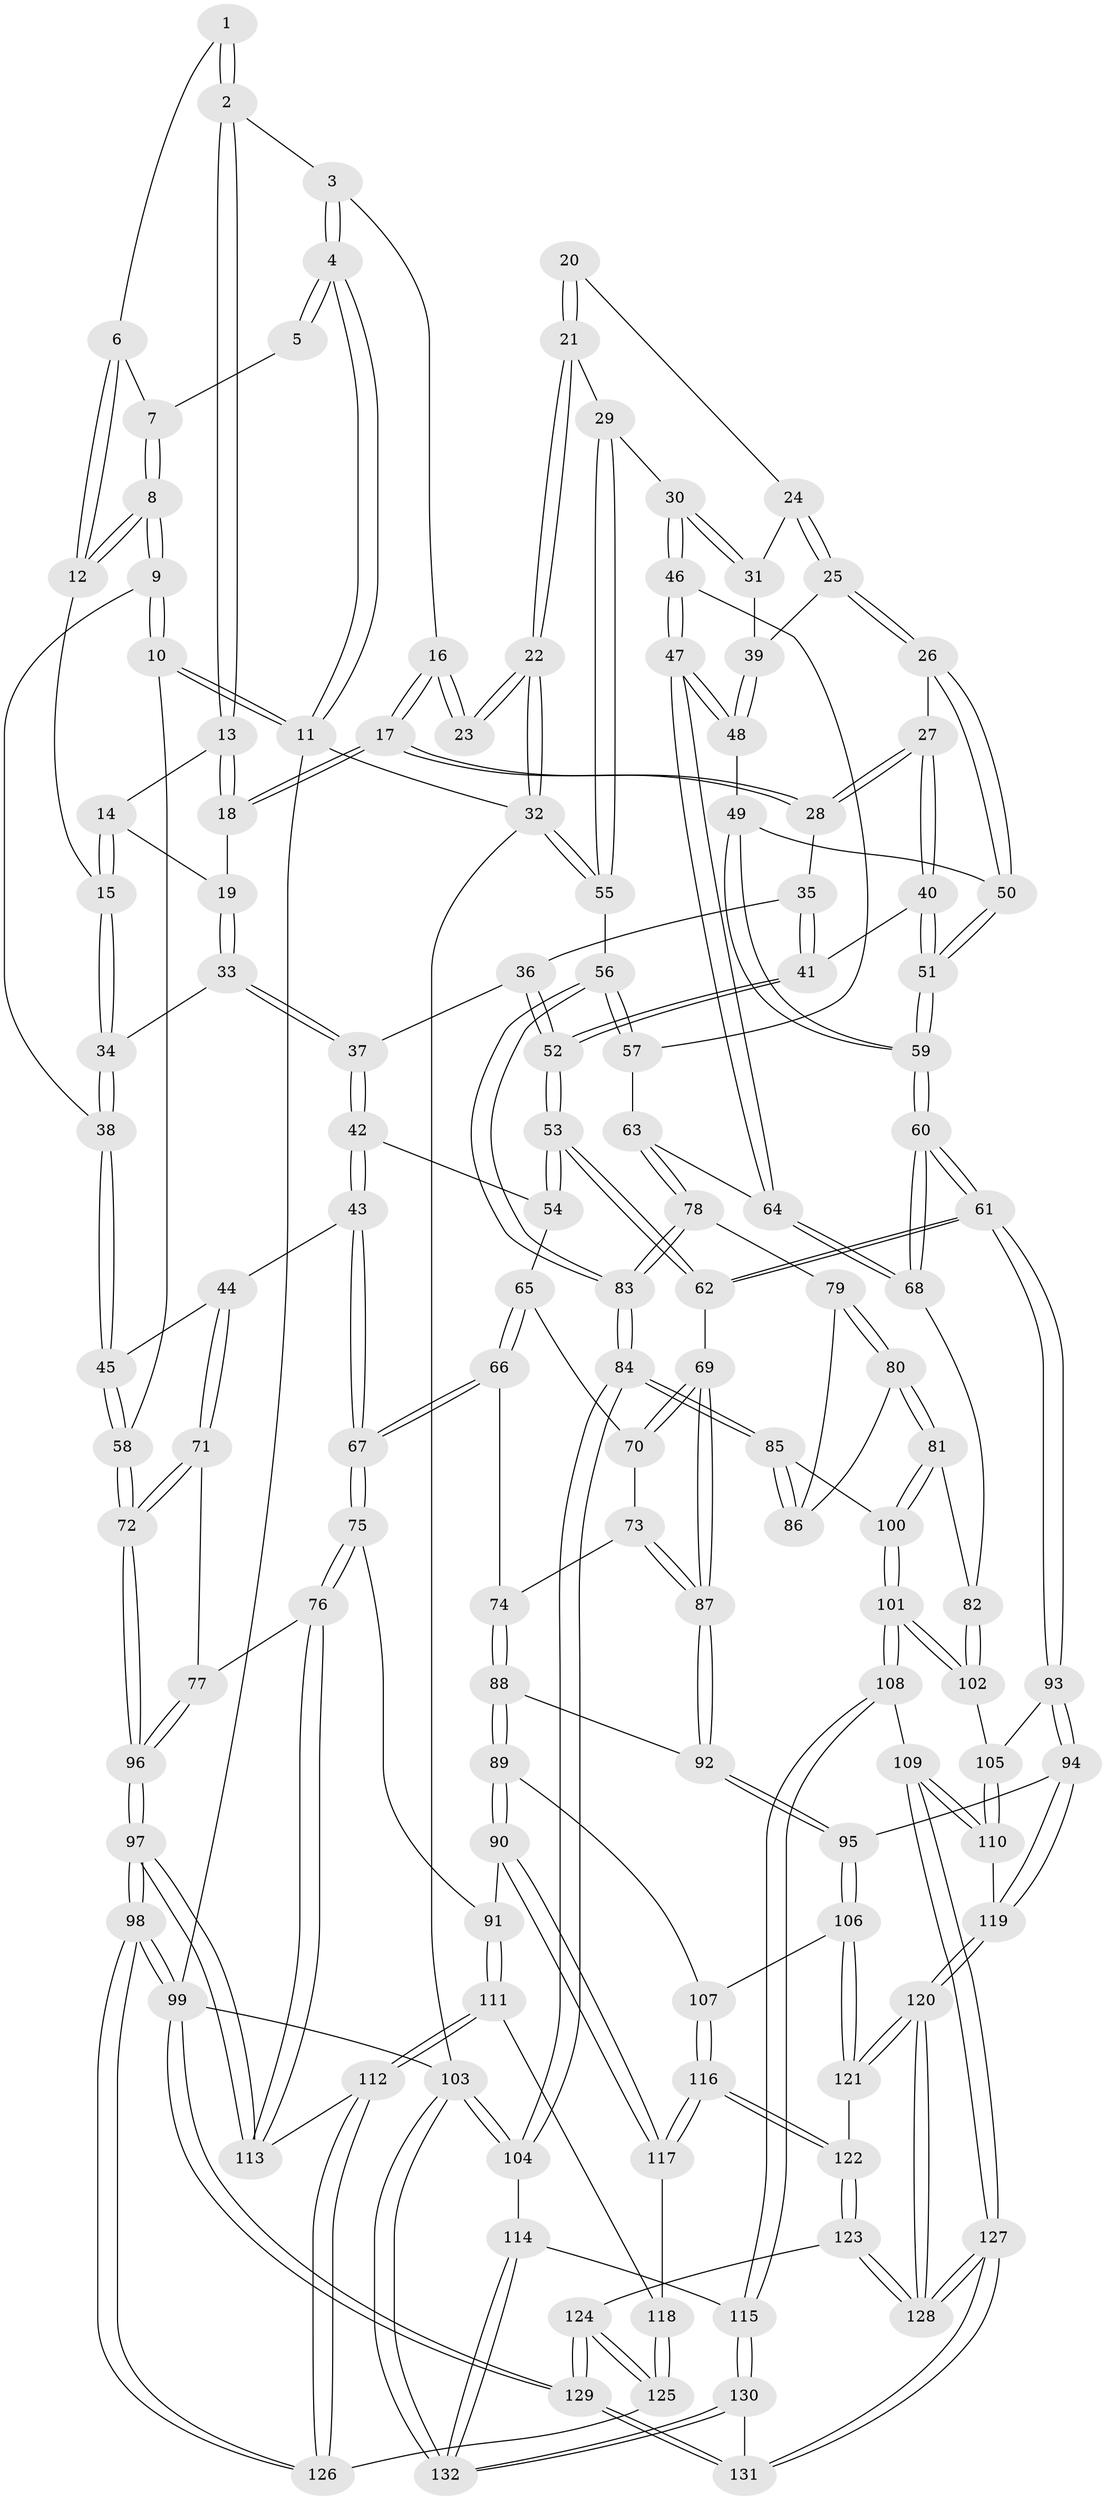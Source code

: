 // Generated by graph-tools (version 1.1) at 2025/27/03/09/25 03:27:12]
// undirected, 132 vertices, 327 edges
graph export_dot {
graph [start="1"]
  node [color=gray90,style=filled];
  1 [pos="+0.08146063452894467+0.02926893756609419"];
  2 [pos="+0.18969730896794085+0.04908615083773684"];
  3 [pos="+0.3089553037808819+0"];
  4 [pos="+0+0"];
  5 [pos="+0+0"];
  6 [pos="+0.07813371311916183+0.06498502721016552"];
  7 [pos="+0.040016153188561124+0.044663354478182773"];
  8 [pos="+0.061191436515091284+0.18397868016386934"];
  9 [pos="+0+0.22626826540450626"];
  10 [pos="+0+0.2186216356041495"];
  11 [pos="+0+0"];
  12 [pos="+0.12057125349313812+0.1737151070249955"];
  13 [pos="+0.1809304515590094+0.08240457021891683"];
  14 [pos="+0.16593667645260685+0.11091251733670364"];
  15 [pos="+0.12716885181216134+0.17361858394162838"];
  16 [pos="+0.5374568102581664+0"];
  17 [pos="+0.523180197094205+0.025123895020017665"];
  18 [pos="+0.3432250404116959+0.14867213193785117"];
  19 [pos="+0.3264162842534615+0.1676097412491333"];
  20 [pos="+0.8543694878989108+0.0982812069833679"];
  21 [pos="+0.9059184914292673+0.11697545208986893"];
  22 [pos="+1+0"];
  23 [pos="+0.6717455450983375+0"];
  24 [pos="+0.853176742401656+0.10053028428867503"];
  25 [pos="+0.7053381793430491+0.2610961838829094"];
  26 [pos="+0.6874909506553237+0.2616913355871587"];
  27 [pos="+0.6136658789064715+0.2378854999828796"];
  28 [pos="+0.5421354023399916+0.11263373503522994"];
  29 [pos="+1+0.2560724112902401"];
  30 [pos="+0.9673940573363511+0.2954745728092619"];
  31 [pos="+0.8341220776665066+0.27461276503206405"];
  32 [pos="+1+0"];
  33 [pos="+0.2588818441057159+0.2584080852015252"];
  34 [pos="+0.184750066287627+0.2335288954473152"];
  35 [pos="+0.40424525276825274+0.28772167389991976"];
  36 [pos="+0.3520805094197004+0.3207593881007167"];
  37 [pos="+0.30512327745493506+0.3336111344186572"];
  38 [pos="+0.10903362695993364+0.3884541546303435"];
  39 [pos="+0.7849943850660397+0.2869793298629944"];
  40 [pos="+0.5589104660346551+0.3819983175200185"];
  41 [pos="+0.5291364133107148+0.39539728150913206"];
  42 [pos="+0.2963777420154378+0.37459415648785904"];
  43 [pos="+0.173357981951167+0.45031100186310885"];
  44 [pos="+0.12779422632689766+0.43895700169713797"];
  45 [pos="+0.12133026891070657+0.43050219483172086"];
  46 [pos="+0.8715455552271982+0.41154624472679635"];
  47 [pos="+0.8277723246014107+0.4366566908405499"];
  48 [pos="+0.8249147795528402+0.4348731688827506"];
  49 [pos="+0.8097917035773129+0.43434720307728625"];
  50 [pos="+0.719222933316108+0.3895492406020733"];
  51 [pos="+0.6452334033309309+0.4827790425330311"];
  52 [pos="+0.49902086899768283+0.4177660777345519"];
  53 [pos="+0.44473493028634437+0.4888653577081377"];
  54 [pos="+0.34542983894890883+0.44184314198233354"];
  55 [pos="+1+0.2758009118173414"];
  56 [pos="+1+0.4469752655340356"];
  57 [pos="+0.9689327673312893+0.465444781045507"];
  58 [pos="+0+0.43460830171235554"];
  59 [pos="+0.652745046867687+0.5037698028923829"];
  60 [pos="+0.6538312970422188+0.6104590944290351"];
  61 [pos="+0.641201937028496+0.6249498733447947"];
  62 [pos="+0.44871152678150095+0.519416569211224"];
  63 [pos="+0.8755392371071442+0.5248779062335711"];
  64 [pos="+0.8386531395078819+0.49389116220352264"];
  65 [pos="+0.31554453486354916+0.4962226198019428"];
  66 [pos="+0.25360016051475986+0.5577107036681088"];
  67 [pos="+0.2214316799687975+0.5526234060730927"];
  68 [pos="+0.7083704205818937+0.6037870240963821"];
  69 [pos="+0.41978517327411907+0.5629578800063211"];
  70 [pos="+0.3405036920400492+0.5389182684811779"];
  71 [pos="+0.08565912989603935+0.4995479142853586"];
  72 [pos="+0+0.503535327115803"];
  73 [pos="+0.28246011353967093+0.573198766528411"];
  74 [pos="+0.27502340393041397+0.5736453157220887"];
  75 [pos="+0.1659695200995964+0.6339221227544972"];
  76 [pos="+0.11095545831723086+0.6501053360451495"];
  77 [pos="+0.06690737795375054+0.5937370669538243"];
  78 [pos="+0.8854808331235178+0.5445868140840894"];
  79 [pos="+0.884130912466226+0.5537150214238115"];
  80 [pos="+0.8441576462942122+0.6377231260601536"];
  81 [pos="+0.8406236266574688+0.6409004503386383"];
  82 [pos="+0.7933458131532977+0.6338823680293332"];
  83 [pos="+1+0.5915607053645863"];
  84 [pos="+1+0.6864446809972459"];
  85 [pos="+1+0.6671117211406643"];
  86 [pos="+0.9484197615080981+0.6416601124379016"];
  87 [pos="+0.4086364447107747+0.5892956430763322"];
  88 [pos="+0.3097004486204644+0.6706027437335939"];
  89 [pos="+0.2953316496722653+0.6971518098360272"];
  90 [pos="+0.289097891671828+0.7023587062706691"];
  91 [pos="+0.23674167056888534+0.6902508678457059"];
  92 [pos="+0.40597951734192833+0.6256494834990389"];
  93 [pos="+0.6372846242537603+0.63922507142634"];
  94 [pos="+0.6219924030647866+0.6733543947034566"];
  95 [pos="+0.46852649396682233+0.7127569525899417"];
  96 [pos="+0+0.570270204806029"];
  97 [pos="+0+0.9682608581883788"];
  98 [pos="+0+1"];
  99 [pos="+0+1"];
  100 [pos="+0.8646721757078588+0.7125359152131764"];
  101 [pos="+0.8634634966177351+0.7172914152199741"];
  102 [pos="+0.7924073628793602+0.7117904548362143"];
  103 [pos="+1+1"];
  104 [pos="+1+0.8808336792069766"];
  105 [pos="+0.7771477500754824+0.7235901370113031"];
  106 [pos="+0.45254126487724144+0.7399939813733494"];
  107 [pos="+0.38774108860945816+0.7341575883085966"];
  108 [pos="+0.8626014458376288+0.8184057109065086"];
  109 [pos="+0.8215699439558908+0.8243304805266761"];
  110 [pos="+0.7967276633627625+0.8081287211019367"];
  111 [pos="+0.1697972842662016+0.7833907324946272"];
  112 [pos="+0.16587502840558688+0.785642143740622"];
  113 [pos="+0.09199463952574696+0.6979892500285169"];
  114 [pos="+0.9131778311939012+0.8404799840125492"];
  115 [pos="+0.8958757352474601+0.8342958600691958"];
  116 [pos="+0.3148705686541568+0.7962107237587905"];
  117 [pos="+0.288565060479986+0.7615273754297518"];
  118 [pos="+0.268592025764614+0.7714574310162302"];
  119 [pos="+0.6425048860590793+0.7646336953284721"];
  120 [pos="+0.5769516579594315+0.9897454387988276"];
  121 [pos="+0.44277559942835754+0.8140003653241662"];
  122 [pos="+0.33618057923439454+0.8400838176104065"];
  123 [pos="+0.314919306780328+0.8801983304633914"];
  124 [pos="+0.2788069213533845+0.8993441609558104"];
  125 [pos="+0.22356211570040543+0.8530177381234894"];
  126 [pos="+0.16245095962475167+0.8289790327739323"];
  127 [pos="+0.5975604303896523+1"];
  128 [pos="+0.5954447043220823+1"];
  129 [pos="+0.0932956859225134+1"];
  130 [pos="+0.6803409336015855+1"];
  131 [pos="+0.5986074900930627+1"];
  132 [pos="+0.7601261715969349+1"];
  1 -- 2;
  1 -- 2;
  1 -- 6;
  2 -- 3;
  2 -- 13;
  2 -- 13;
  3 -- 4;
  3 -- 4;
  3 -- 16;
  4 -- 5;
  4 -- 5;
  4 -- 11;
  4 -- 11;
  5 -- 7;
  6 -- 7;
  6 -- 12;
  6 -- 12;
  7 -- 8;
  7 -- 8;
  8 -- 9;
  8 -- 9;
  8 -- 12;
  8 -- 12;
  9 -- 10;
  9 -- 10;
  9 -- 38;
  10 -- 11;
  10 -- 11;
  10 -- 58;
  11 -- 32;
  11 -- 99;
  12 -- 15;
  13 -- 14;
  13 -- 18;
  13 -- 18;
  14 -- 15;
  14 -- 15;
  14 -- 19;
  15 -- 34;
  15 -- 34;
  16 -- 17;
  16 -- 17;
  16 -- 23;
  16 -- 23;
  17 -- 18;
  17 -- 18;
  17 -- 28;
  17 -- 28;
  18 -- 19;
  19 -- 33;
  19 -- 33;
  20 -- 21;
  20 -- 21;
  20 -- 24;
  21 -- 22;
  21 -- 22;
  21 -- 29;
  22 -- 23;
  22 -- 23;
  22 -- 32;
  22 -- 32;
  24 -- 25;
  24 -- 25;
  24 -- 31;
  25 -- 26;
  25 -- 26;
  25 -- 39;
  26 -- 27;
  26 -- 50;
  26 -- 50;
  27 -- 28;
  27 -- 28;
  27 -- 40;
  27 -- 40;
  28 -- 35;
  29 -- 30;
  29 -- 55;
  29 -- 55;
  30 -- 31;
  30 -- 31;
  30 -- 46;
  30 -- 46;
  31 -- 39;
  32 -- 55;
  32 -- 55;
  32 -- 103;
  33 -- 34;
  33 -- 37;
  33 -- 37;
  34 -- 38;
  34 -- 38;
  35 -- 36;
  35 -- 41;
  35 -- 41;
  36 -- 37;
  36 -- 52;
  36 -- 52;
  37 -- 42;
  37 -- 42;
  38 -- 45;
  38 -- 45;
  39 -- 48;
  39 -- 48;
  40 -- 41;
  40 -- 51;
  40 -- 51;
  41 -- 52;
  41 -- 52;
  42 -- 43;
  42 -- 43;
  42 -- 54;
  43 -- 44;
  43 -- 67;
  43 -- 67;
  44 -- 45;
  44 -- 71;
  44 -- 71;
  45 -- 58;
  45 -- 58;
  46 -- 47;
  46 -- 47;
  46 -- 57;
  47 -- 48;
  47 -- 48;
  47 -- 64;
  47 -- 64;
  48 -- 49;
  49 -- 50;
  49 -- 59;
  49 -- 59;
  50 -- 51;
  50 -- 51;
  51 -- 59;
  51 -- 59;
  52 -- 53;
  52 -- 53;
  53 -- 54;
  53 -- 54;
  53 -- 62;
  53 -- 62;
  54 -- 65;
  55 -- 56;
  56 -- 57;
  56 -- 57;
  56 -- 83;
  56 -- 83;
  57 -- 63;
  58 -- 72;
  58 -- 72;
  59 -- 60;
  59 -- 60;
  60 -- 61;
  60 -- 61;
  60 -- 68;
  60 -- 68;
  61 -- 62;
  61 -- 62;
  61 -- 93;
  61 -- 93;
  62 -- 69;
  63 -- 64;
  63 -- 78;
  63 -- 78;
  64 -- 68;
  64 -- 68;
  65 -- 66;
  65 -- 66;
  65 -- 70;
  66 -- 67;
  66 -- 67;
  66 -- 74;
  67 -- 75;
  67 -- 75;
  68 -- 82;
  69 -- 70;
  69 -- 70;
  69 -- 87;
  69 -- 87;
  70 -- 73;
  71 -- 72;
  71 -- 72;
  71 -- 77;
  72 -- 96;
  72 -- 96;
  73 -- 74;
  73 -- 87;
  73 -- 87;
  74 -- 88;
  74 -- 88;
  75 -- 76;
  75 -- 76;
  75 -- 91;
  76 -- 77;
  76 -- 113;
  76 -- 113;
  77 -- 96;
  77 -- 96;
  78 -- 79;
  78 -- 83;
  78 -- 83;
  79 -- 80;
  79 -- 80;
  79 -- 86;
  80 -- 81;
  80 -- 81;
  80 -- 86;
  81 -- 82;
  81 -- 100;
  81 -- 100;
  82 -- 102;
  82 -- 102;
  83 -- 84;
  83 -- 84;
  84 -- 85;
  84 -- 85;
  84 -- 104;
  84 -- 104;
  85 -- 86;
  85 -- 86;
  85 -- 100;
  87 -- 92;
  87 -- 92;
  88 -- 89;
  88 -- 89;
  88 -- 92;
  89 -- 90;
  89 -- 90;
  89 -- 107;
  90 -- 91;
  90 -- 117;
  90 -- 117;
  91 -- 111;
  91 -- 111;
  92 -- 95;
  92 -- 95;
  93 -- 94;
  93 -- 94;
  93 -- 105;
  94 -- 95;
  94 -- 119;
  94 -- 119;
  95 -- 106;
  95 -- 106;
  96 -- 97;
  96 -- 97;
  97 -- 98;
  97 -- 98;
  97 -- 113;
  97 -- 113;
  98 -- 99;
  98 -- 99;
  98 -- 126;
  98 -- 126;
  99 -- 129;
  99 -- 129;
  99 -- 103;
  100 -- 101;
  100 -- 101;
  101 -- 102;
  101 -- 102;
  101 -- 108;
  101 -- 108;
  102 -- 105;
  103 -- 104;
  103 -- 104;
  103 -- 132;
  103 -- 132;
  104 -- 114;
  105 -- 110;
  105 -- 110;
  106 -- 107;
  106 -- 121;
  106 -- 121;
  107 -- 116;
  107 -- 116;
  108 -- 109;
  108 -- 115;
  108 -- 115;
  109 -- 110;
  109 -- 110;
  109 -- 127;
  109 -- 127;
  110 -- 119;
  111 -- 112;
  111 -- 112;
  111 -- 118;
  112 -- 113;
  112 -- 126;
  112 -- 126;
  114 -- 115;
  114 -- 132;
  114 -- 132;
  115 -- 130;
  115 -- 130;
  116 -- 117;
  116 -- 117;
  116 -- 122;
  116 -- 122;
  117 -- 118;
  118 -- 125;
  118 -- 125;
  119 -- 120;
  119 -- 120;
  120 -- 121;
  120 -- 121;
  120 -- 128;
  120 -- 128;
  121 -- 122;
  122 -- 123;
  122 -- 123;
  123 -- 124;
  123 -- 128;
  123 -- 128;
  124 -- 125;
  124 -- 125;
  124 -- 129;
  124 -- 129;
  125 -- 126;
  127 -- 128;
  127 -- 128;
  127 -- 131;
  127 -- 131;
  129 -- 131;
  129 -- 131;
  130 -- 131;
  130 -- 132;
  130 -- 132;
}
